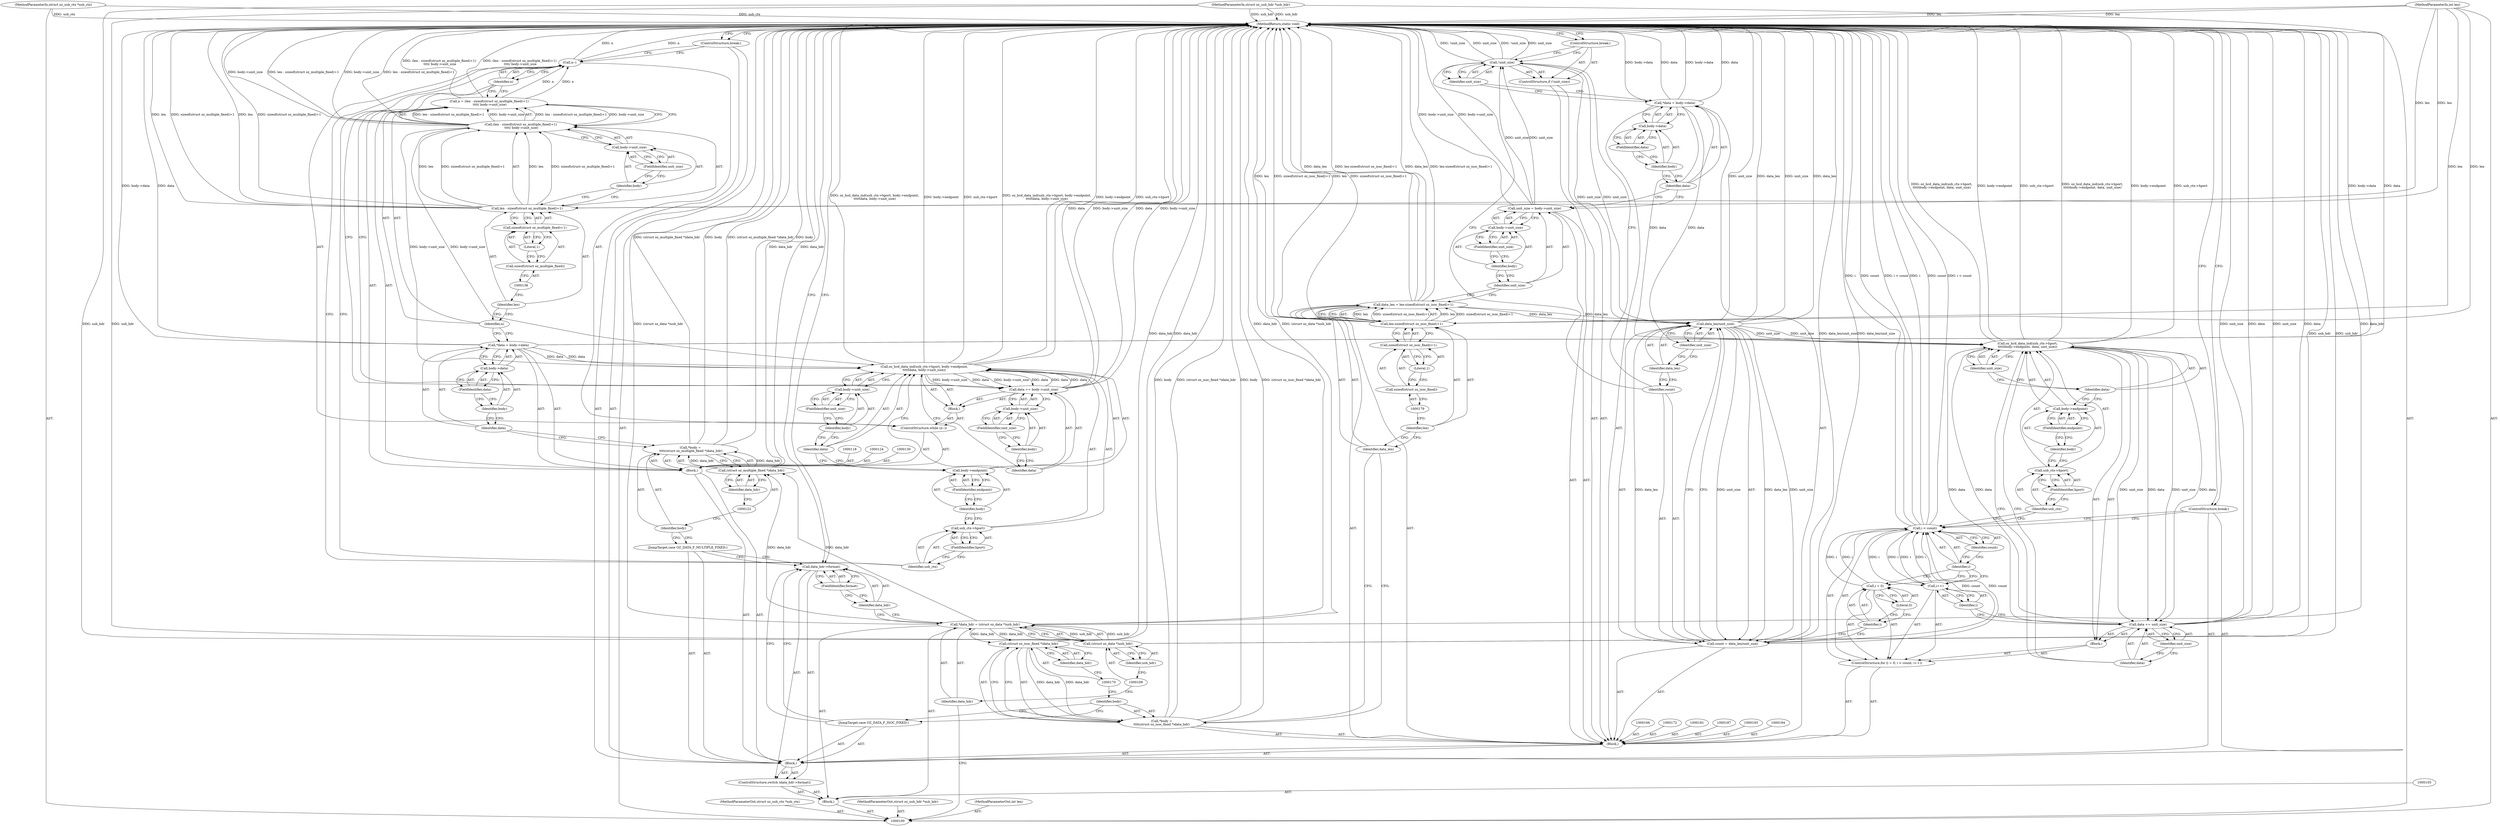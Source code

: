 digraph "1_linux_04bf464a5dfd9ade0dda918e44366c2c61fce80b" {
"1000227" [label="(MethodReturn,static void)"];
"1000101" [label="(MethodParameterIn,struct oz_usb_ctx *usb_ctx)"];
"1000301" [label="(MethodParameterOut,struct oz_usb_ctx *usb_ctx)"];
"1000127" [label="(Call,body->data)"];
"1000128" [label="(Identifier,body)"];
"1000129" [label="(FieldIdentifier,data)"];
"1000125" [label="(Call,*data = body->data)"];
"1000126" [label="(Identifier,data)"];
"1000133" [label="(Call,(len - sizeof(struct oz_multiple_fixed)+1)\n \t\t\t\t/ body->unit_size)"];
"1000134" [label="(Call,len - sizeof(struct oz_multiple_fixed)+1)"];
"1000135" [label="(Identifier,len)"];
"1000136" [label="(Call,sizeof(struct oz_multiple_fixed)+1)"];
"1000137" [label="(Call,sizeof(struct oz_multiple_fixed))"];
"1000117" [label="(Block,)"];
"1000139" [label="(Literal,1)"];
"1000131" [label="(Call,n = (len - sizeof(struct oz_multiple_fixed)+1)\n \t\t\t\t/ body->unit_size)"];
"1000132" [label="(Identifier,n)"];
"1000142" [label="(FieldIdentifier,unit_size)"];
"1000140" [label="(Call,body->unit_size)"];
"1000141" [label="(Identifier,body)"];
"1000144" [label="(Call,n--)"];
"1000145" [label="(Identifier,n)"];
"1000146" [label="(Block,)"];
"1000143" [label="(ControlStructure,while (n--))"];
"1000148" [label="(Call,usb_ctx->hport)"];
"1000149" [label="(Identifier,usb_ctx)"];
"1000150" [label="(FieldIdentifier,hport)"];
"1000151" [label="(Call,body->endpoint)"];
"1000152" [label="(Identifier,body)"];
"1000153" [label="(FieldIdentifier,endpoint)"];
"1000147" [label="(Call,oz_hcd_data_ind(usb_ctx->hport, body->endpoint,\n\t\t\t\t\tdata, body->unit_size))"];
"1000155" [label="(Call,body->unit_size)"];
"1000156" [label="(Identifier,body)"];
"1000157" [label="(FieldIdentifier,unit_size)"];
"1000154" [label="(Identifier,data)"];
"1000160" [label="(Call,body->unit_size)"];
"1000161" [label="(Identifier,body)"];
"1000162" [label="(FieldIdentifier,unit_size)"];
"1000158" [label="(Call,data += body->unit_size)"];
"1000159" [label="(Identifier,data)"];
"1000163" [label="(ControlStructure,break;)"];
"1000102" [label="(MethodParameterIn,struct oz_usb_hdr *usb_hdr)"];
"1000302" [label="(MethodParameterOut,struct oz_usb_hdr *usb_hdr)"];
"1000103" [label="(MethodParameterIn,int len)"];
"1000303" [label="(MethodParameterOut,int len)"];
"1000164" [label="(JumpTarget,case OZ_DATA_F_ISOC_FIXED:)"];
"1000167" [label="(Call,*body =\n\t\t\t\t(struct oz_isoc_fixed *)data_hdr)"];
"1000168" [label="(Identifier,body)"];
"1000171" [label="(Identifier,data_hdr)"];
"1000169" [label="(Call,(struct oz_isoc_fixed *)data_hdr)"];
"1000175" [label="(Call,len-sizeof(struct oz_isoc_fixed)+1)"];
"1000176" [label="(Identifier,len)"];
"1000177" [label="(Call,sizeof(struct oz_isoc_fixed)+1)"];
"1000178" [label="(Call,sizeof(struct oz_isoc_fixed))"];
"1000180" [label="(Literal,1)"];
"1000173" [label="(Call,data_len = len-sizeof(struct oz_isoc_fixed)+1)"];
"1000174" [label="(Identifier,data_len)"];
"1000184" [label="(Call,body->unit_size)"];
"1000185" [label="(Identifier,body)"];
"1000186" [label="(FieldIdentifier,unit_size)"];
"1000182" [label="(Call,unit_size = body->unit_size)"];
"1000183" [label="(Identifier,unit_size)"];
"1000190" [label="(Call,body->data)"];
"1000191" [label="(Identifier,body)"];
"1000192" [label="(FieldIdentifier,data)"];
"1000188" [label="(Call,*data = body->data)"];
"1000189" [label="(Identifier,data)"];
"1000165" [label="(Block,)"];
"1000195" [label="(ControlStructure,if (!unit_size))"];
"1000196" [label="(Call,!unit_size)"];
"1000197" [label="(Identifier,unit_size)"];
"1000104" [label="(Block,)"];
"1000198" [label="(ControlStructure,break;)"];
"1000201" [label="(Call,data_len/unit_size)"];
"1000202" [label="(Identifier,data_len)"];
"1000203" [label="(Identifier,unit_size)"];
"1000199" [label="(Call,count = data_len/unit_size)"];
"1000200" [label="(Identifier,count)"];
"1000207" [label="(Literal,0)"];
"1000208" [label="(Call,i < count)"];
"1000209" [label="(Identifier,i)"];
"1000210" [label="(Identifier,count)"];
"1000211" [label="(Call,i++)"];
"1000212" [label="(Identifier,i)"];
"1000204" [label="(ControlStructure,for (i = 0; i < count; i++))"];
"1000213" [label="(Block,)"];
"1000205" [label="(Call,i = 0)"];
"1000206" [label="(Identifier,i)"];
"1000215" [label="(Call,usb_ctx->hport)"];
"1000216" [label="(Identifier,usb_ctx)"];
"1000217" [label="(FieldIdentifier,hport)"];
"1000214" [label="(Call,oz_hcd_data_ind(usb_ctx->hport,\n\t\t\t\t\tbody->endpoint, data, unit_size))"];
"1000220" [label="(FieldIdentifier,endpoint)"];
"1000221" [label="(Identifier,data)"];
"1000222" [label="(Identifier,unit_size)"];
"1000218" [label="(Call,body->endpoint)"];
"1000219" [label="(Identifier,body)"];
"1000225" [label="(Identifier,unit_size)"];
"1000223" [label="(Call,data += unit_size)"];
"1000224" [label="(Identifier,data)"];
"1000226" [label="(ControlStructure,break;)"];
"1000106" [label="(Call,*data_hdr = (struct oz_data *)usb_hdr)"];
"1000107" [label="(Identifier,data_hdr)"];
"1000108" [label="(Call,(struct oz_data *)usb_hdr)"];
"1000110" [label="(Identifier,usb_hdr)"];
"1000111" [label="(ControlStructure,switch (data_hdr->format))"];
"1000114" [label="(FieldIdentifier,format)"];
"1000115" [label="(Block,)"];
"1000112" [label="(Call,data_hdr->format)"];
"1000113" [label="(Identifier,data_hdr)"];
"1000116" [label="(JumpTarget,case OZ_DATA_F_MULTIPLE_FIXED:)"];
"1000119" [label="(Call,*body =\n \t\t\t\t(struct oz_multiple_fixed *)data_hdr)"];
"1000120" [label="(Identifier,body)"];
"1000123" [label="(Identifier,data_hdr)"];
"1000121" [label="(Call,(struct oz_multiple_fixed *)data_hdr)"];
"1000227" -> "1000100"  [label="AST: "];
"1000227" -> "1000112"  [label="CFG: "];
"1000227" -> "1000163"  [label="CFG: "];
"1000227" -> "1000198"  [label="CFG: "];
"1000227" -> "1000226"  [label="CFG: "];
"1000223" -> "1000227"  [label="DDG: unit_size"];
"1000223" -> "1000227"  [label="DDG: data"];
"1000121" -> "1000227"  [label="DDG: data_hdr"];
"1000125" -> "1000227"  [label="DDG: body->data"];
"1000125" -> "1000227"  [label="DDG: data"];
"1000196" -> "1000227"  [label="DDG: !unit_size"];
"1000196" -> "1000227"  [label="DDG: unit_size"];
"1000147" -> "1000227"  [label="DDG: oz_hcd_data_ind(usb_ctx->hport, body->endpoint,\n\t\t\t\t\tdata, body->unit_size)"];
"1000147" -> "1000227"  [label="DDG: body->endpoint"];
"1000147" -> "1000227"  [label="DDG: usb_ctx->hport"];
"1000158" -> "1000227"  [label="DDG: data"];
"1000158" -> "1000227"  [label="DDG: body->unit_size"];
"1000167" -> "1000227"  [label="DDG: body"];
"1000167" -> "1000227"  [label="DDG: (struct oz_isoc_fixed *)data_hdr"];
"1000199" -> "1000227"  [label="DDG: data_len/unit_size"];
"1000106" -> "1000227"  [label="DDG: (struct oz_data *)usb_hdr"];
"1000106" -> "1000227"  [label="DDG: data_hdr"];
"1000208" -> "1000227"  [label="DDG: i"];
"1000208" -> "1000227"  [label="DDG: count"];
"1000208" -> "1000227"  [label="DDG: i < count"];
"1000188" -> "1000227"  [label="DDG: body->data"];
"1000188" -> "1000227"  [label="DDG: data"];
"1000214" -> "1000227"  [label="DDG: oz_hcd_data_ind(usb_ctx->hport,\n\t\t\t\t\tbody->endpoint, data, unit_size)"];
"1000214" -> "1000227"  [label="DDG: body->endpoint"];
"1000214" -> "1000227"  [label="DDG: usb_ctx->hport"];
"1000133" -> "1000227"  [label="DDG: body->unit_size"];
"1000133" -> "1000227"  [label="DDG: len - sizeof(struct oz_multiple_fixed)+1"];
"1000182" -> "1000227"  [label="DDG: body->unit_size"];
"1000103" -> "1000227"  [label="DDG: len"];
"1000119" -> "1000227"  [label="DDG: (struct oz_multiple_fixed *)data_hdr"];
"1000119" -> "1000227"  [label="DDG: body"];
"1000201" -> "1000227"  [label="DDG: unit_size"];
"1000201" -> "1000227"  [label="DDG: data_len"];
"1000175" -> "1000227"  [label="DDG: len"];
"1000175" -> "1000227"  [label="DDG: sizeof(struct oz_isoc_fixed)+1"];
"1000131" -> "1000227"  [label="DDG: (len - sizeof(struct oz_multiple_fixed)+1)\n \t\t\t\t/ body->unit_size"];
"1000102" -> "1000227"  [label="DDG: usb_hdr"];
"1000134" -> "1000227"  [label="DDG: len"];
"1000134" -> "1000227"  [label="DDG: sizeof(struct oz_multiple_fixed)+1"];
"1000101" -> "1000227"  [label="DDG: usb_ctx"];
"1000108" -> "1000227"  [label="DDG: usb_hdr"];
"1000144" -> "1000227"  [label="DDG: n"];
"1000169" -> "1000227"  [label="DDG: data_hdr"];
"1000173" -> "1000227"  [label="DDG: data_len"];
"1000173" -> "1000227"  [label="DDG: len-sizeof(struct oz_isoc_fixed)+1"];
"1000101" -> "1000100"  [label="AST: "];
"1000101" -> "1000227"  [label="DDG: usb_ctx"];
"1000301" -> "1000100"  [label="AST: "];
"1000127" -> "1000125"  [label="AST: "];
"1000127" -> "1000129"  [label="CFG: "];
"1000128" -> "1000127"  [label="AST: "];
"1000129" -> "1000127"  [label="AST: "];
"1000125" -> "1000127"  [label="CFG: "];
"1000128" -> "1000127"  [label="AST: "];
"1000128" -> "1000126"  [label="CFG: "];
"1000129" -> "1000128"  [label="CFG: "];
"1000129" -> "1000127"  [label="AST: "];
"1000129" -> "1000128"  [label="CFG: "];
"1000127" -> "1000129"  [label="CFG: "];
"1000125" -> "1000117"  [label="AST: "];
"1000125" -> "1000127"  [label="CFG: "];
"1000126" -> "1000125"  [label="AST: "];
"1000127" -> "1000125"  [label="AST: "];
"1000132" -> "1000125"  [label="CFG: "];
"1000125" -> "1000227"  [label="DDG: body->data"];
"1000125" -> "1000227"  [label="DDG: data"];
"1000125" -> "1000147"  [label="DDG: data"];
"1000126" -> "1000125"  [label="AST: "];
"1000126" -> "1000119"  [label="CFG: "];
"1000128" -> "1000126"  [label="CFG: "];
"1000133" -> "1000131"  [label="AST: "];
"1000133" -> "1000140"  [label="CFG: "];
"1000134" -> "1000133"  [label="AST: "];
"1000140" -> "1000133"  [label="AST: "];
"1000131" -> "1000133"  [label="CFG: "];
"1000133" -> "1000227"  [label="DDG: body->unit_size"];
"1000133" -> "1000227"  [label="DDG: len - sizeof(struct oz_multiple_fixed)+1"];
"1000133" -> "1000131"  [label="DDG: len - sizeof(struct oz_multiple_fixed)+1"];
"1000133" -> "1000131"  [label="DDG: body->unit_size"];
"1000134" -> "1000133"  [label="DDG: len"];
"1000134" -> "1000133"  [label="DDG: sizeof(struct oz_multiple_fixed)+1"];
"1000133" -> "1000147"  [label="DDG: body->unit_size"];
"1000134" -> "1000133"  [label="AST: "];
"1000134" -> "1000136"  [label="CFG: "];
"1000135" -> "1000134"  [label="AST: "];
"1000136" -> "1000134"  [label="AST: "];
"1000141" -> "1000134"  [label="CFG: "];
"1000134" -> "1000227"  [label="DDG: len"];
"1000134" -> "1000227"  [label="DDG: sizeof(struct oz_multiple_fixed)+1"];
"1000134" -> "1000133"  [label="DDG: len"];
"1000134" -> "1000133"  [label="DDG: sizeof(struct oz_multiple_fixed)+1"];
"1000103" -> "1000134"  [label="DDG: len"];
"1000135" -> "1000134"  [label="AST: "];
"1000135" -> "1000132"  [label="CFG: "];
"1000138" -> "1000135"  [label="CFG: "];
"1000136" -> "1000134"  [label="AST: "];
"1000136" -> "1000139"  [label="CFG: "];
"1000137" -> "1000136"  [label="AST: "];
"1000139" -> "1000136"  [label="AST: "];
"1000134" -> "1000136"  [label="CFG: "];
"1000137" -> "1000136"  [label="AST: "];
"1000137" -> "1000138"  [label="CFG: "];
"1000138" -> "1000137"  [label="AST: "];
"1000139" -> "1000137"  [label="CFG: "];
"1000117" -> "1000115"  [label="AST: "];
"1000118" -> "1000117"  [label="AST: "];
"1000119" -> "1000117"  [label="AST: "];
"1000124" -> "1000117"  [label="AST: "];
"1000125" -> "1000117"  [label="AST: "];
"1000130" -> "1000117"  [label="AST: "];
"1000131" -> "1000117"  [label="AST: "];
"1000143" -> "1000117"  [label="AST: "];
"1000139" -> "1000136"  [label="AST: "];
"1000139" -> "1000137"  [label="CFG: "];
"1000136" -> "1000139"  [label="CFG: "];
"1000131" -> "1000117"  [label="AST: "];
"1000131" -> "1000133"  [label="CFG: "];
"1000132" -> "1000131"  [label="AST: "];
"1000133" -> "1000131"  [label="AST: "];
"1000145" -> "1000131"  [label="CFG: "];
"1000131" -> "1000227"  [label="DDG: (len - sizeof(struct oz_multiple_fixed)+1)\n \t\t\t\t/ body->unit_size"];
"1000133" -> "1000131"  [label="DDG: len - sizeof(struct oz_multiple_fixed)+1"];
"1000133" -> "1000131"  [label="DDG: body->unit_size"];
"1000131" -> "1000144"  [label="DDG: n"];
"1000132" -> "1000131"  [label="AST: "];
"1000132" -> "1000125"  [label="CFG: "];
"1000135" -> "1000132"  [label="CFG: "];
"1000142" -> "1000140"  [label="AST: "];
"1000142" -> "1000141"  [label="CFG: "];
"1000140" -> "1000142"  [label="CFG: "];
"1000140" -> "1000133"  [label="AST: "];
"1000140" -> "1000142"  [label="CFG: "];
"1000141" -> "1000140"  [label="AST: "];
"1000142" -> "1000140"  [label="AST: "];
"1000133" -> "1000140"  [label="CFG: "];
"1000141" -> "1000140"  [label="AST: "];
"1000141" -> "1000134"  [label="CFG: "];
"1000142" -> "1000141"  [label="CFG: "];
"1000144" -> "1000143"  [label="AST: "];
"1000144" -> "1000145"  [label="CFG: "];
"1000145" -> "1000144"  [label="AST: "];
"1000149" -> "1000144"  [label="CFG: "];
"1000163" -> "1000144"  [label="CFG: "];
"1000144" -> "1000227"  [label="DDG: n"];
"1000131" -> "1000144"  [label="DDG: n"];
"1000145" -> "1000144"  [label="AST: "];
"1000145" -> "1000158"  [label="CFG: "];
"1000145" -> "1000131"  [label="CFG: "];
"1000144" -> "1000145"  [label="CFG: "];
"1000146" -> "1000143"  [label="AST: "];
"1000147" -> "1000146"  [label="AST: "];
"1000158" -> "1000146"  [label="AST: "];
"1000143" -> "1000117"  [label="AST: "];
"1000144" -> "1000143"  [label="AST: "];
"1000146" -> "1000143"  [label="AST: "];
"1000148" -> "1000147"  [label="AST: "];
"1000148" -> "1000150"  [label="CFG: "];
"1000149" -> "1000148"  [label="AST: "];
"1000150" -> "1000148"  [label="AST: "];
"1000152" -> "1000148"  [label="CFG: "];
"1000149" -> "1000148"  [label="AST: "];
"1000149" -> "1000144"  [label="CFG: "];
"1000150" -> "1000149"  [label="CFG: "];
"1000150" -> "1000148"  [label="AST: "];
"1000150" -> "1000149"  [label="CFG: "];
"1000148" -> "1000150"  [label="CFG: "];
"1000151" -> "1000147"  [label="AST: "];
"1000151" -> "1000153"  [label="CFG: "];
"1000152" -> "1000151"  [label="AST: "];
"1000153" -> "1000151"  [label="AST: "];
"1000154" -> "1000151"  [label="CFG: "];
"1000152" -> "1000151"  [label="AST: "];
"1000152" -> "1000148"  [label="CFG: "];
"1000153" -> "1000152"  [label="CFG: "];
"1000153" -> "1000151"  [label="AST: "];
"1000153" -> "1000152"  [label="CFG: "];
"1000151" -> "1000153"  [label="CFG: "];
"1000147" -> "1000146"  [label="AST: "];
"1000147" -> "1000155"  [label="CFG: "];
"1000148" -> "1000147"  [label="AST: "];
"1000151" -> "1000147"  [label="AST: "];
"1000154" -> "1000147"  [label="AST: "];
"1000155" -> "1000147"  [label="AST: "];
"1000159" -> "1000147"  [label="CFG: "];
"1000147" -> "1000227"  [label="DDG: oz_hcd_data_ind(usb_ctx->hport, body->endpoint,\n\t\t\t\t\tdata, body->unit_size)"];
"1000147" -> "1000227"  [label="DDG: body->endpoint"];
"1000147" -> "1000227"  [label="DDG: usb_ctx->hport"];
"1000158" -> "1000147"  [label="DDG: data"];
"1000125" -> "1000147"  [label="DDG: data"];
"1000133" -> "1000147"  [label="DDG: body->unit_size"];
"1000147" -> "1000158"  [label="DDG: body->unit_size"];
"1000147" -> "1000158"  [label="DDG: data"];
"1000155" -> "1000147"  [label="AST: "];
"1000155" -> "1000157"  [label="CFG: "];
"1000156" -> "1000155"  [label="AST: "];
"1000157" -> "1000155"  [label="AST: "];
"1000147" -> "1000155"  [label="CFG: "];
"1000156" -> "1000155"  [label="AST: "];
"1000156" -> "1000154"  [label="CFG: "];
"1000157" -> "1000156"  [label="CFG: "];
"1000157" -> "1000155"  [label="AST: "];
"1000157" -> "1000156"  [label="CFG: "];
"1000155" -> "1000157"  [label="CFG: "];
"1000154" -> "1000147"  [label="AST: "];
"1000154" -> "1000151"  [label="CFG: "];
"1000156" -> "1000154"  [label="CFG: "];
"1000160" -> "1000158"  [label="AST: "];
"1000160" -> "1000162"  [label="CFG: "];
"1000161" -> "1000160"  [label="AST: "];
"1000162" -> "1000160"  [label="AST: "];
"1000158" -> "1000160"  [label="CFG: "];
"1000161" -> "1000160"  [label="AST: "];
"1000161" -> "1000159"  [label="CFG: "];
"1000162" -> "1000161"  [label="CFG: "];
"1000162" -> "1000160"  [label="AST: "];
"1000162" -> "1000161"  [label="CFG: "];
"1000160" -> "1000162"  [label="CFG: "];
"1000158" -> "1000146"  [label="AST: "];
"1000158" -> "1000160"  [label="CFG: "];
"1000159" -> "1000158"  [label="AST: "];
"1000160" -> "1000158"  [label="AST: "];
"1000145" -> "1000158"  [label="CFG: "];
"1000158" -> "1000227"  [label="DDG: data"];
"1000158" -> "1000227"  [label="DDG: body->unit_size"];
"1000158" -> "1000147"  [label="DDG: data"];
"1000147" -> "1000158"  [label="DDG: body->unit_size"];
"1000147" -> "1000158"  [label="DDG: data"];
"1000159" -> "1000158"  [label="AST: "];
"1000159" -> "1000147"  [label="CFG: "];
"1000161" -> "1000159"  [label="CFG: "];
"1000163" -> "1000115"  [label="AST: "];
"1000163" -> "1000144"  [label="CFG: "];
"1000227" -> "1000163"  [label="CFG: "];
"1000102" -> "1000100"  [label="AST: "];
"1000102" -> "1000227"  [label="DDG: usb_hdr"];
"1000102" -> "1000108"  [label="DDG: usb_hdr"];
"1000302" -> "1000100"  [label="AST: "];
"1000103" -> "1000100"  [label="AST: "];
"1000103" -> "1000227"  [label="DDG: len"];
"1000103" -> "1000134"  [label="DDG: len"];
"1000103" -> "1000175"  [label="DDG: len"];
"1000303" -> "1000100"  [label="AST: "];
"1000164" -> "1000115"  [label="AST: "];
"1000164" -> "1000112"  [label="CFG: "];
"1000168" -> "1000164"  [label="CFG: "];
"1000167" -> "1000165"  [label="AST: "];
"1000167" -> "1000169"  [label="CFG: "];
"1000168" -> "1000167"  [label="AST: "];
"1000169" -> "1000167"  [label="AST: "];
"1000174" -> "1000167"  [label="CFG: "];
"1000167" -> "1000227"  [label="DDG: body"];
"1000167" -> "1000227"  [label="DDG: (struct oz_isoc_fixed *)data_hdr"];
"1000169" -> "1000167"  [label="DDG: data_hdr"];
"1000168" -> "1000167"  [label="AST: "];
"1000168" -> "1000164"  [label="CFG: "];
"1000170" -> "1000168"  [label="CFG: "];
"1000171" -> "1000169"  [label="AST: "];
"1000171" -> "1000170"  [label="CFG: "];
"1000169" -> "1000171"  [label="CFG: "];
"1000169" -> "1000167"  [label="AST: "];
"1000169" -> "1000171"  [label="CFG: "];
"1000170" -> "1000169"  [label="AST: "];
"1000171" -> "1000169"  [label="AST: "];
"1000167" -> "1000169"  [label="CFG: "];
"1000169" -> "1000227"  [label="DDG: data_hdr"];
"1000169" -> "1000167"  [label="DDG: data_hdr"];
"1000106" -> "1000169"  [label="DDG: data_hdr"];
"1000175" -> "1000173"  [label="AST: "];
"1000175" -> "1000177"  [label="CFG: "];
"1000176" -> "1000175"  [label="AST: "];
"1000177" -> "1000175"  [label="AST: "];
"1000173" -> "1000175"  [label="CFG: "];
"1000175" -> "1000227"  [label="DDG: len"];
"1000175" -> "1000227"  [label="DDG: sizeof(struct oz_isoc_fixed)+1"];
"1000175" -> "1000173"  [label="DDG: len"];
"1000175" -> "1000173"  [label="DDG: sizeof(struct oz_isoc_fixed)+1"];
"1000103" -> "1000175"  [label="DDG: len"];
"1000176" -> "1000175"  [label="AST: "];
"1000176" -> "1000174"  [label="CFG: "];
"1000179" -> "1000176"  [label="CFG: "];
"1000177" -> "1000175"  [label="AST: "];
"1000177" -> "1000180"  [label="CFG: "];
"1000178" -> "1000177"  [label="AST: "];
"1000180" -> "1000177"  [label="AST: "];
"1000175" -> "1000177"  [label="CFG: "];
"1000178" -> "1000177"  [label="AST: "];
"1000178" -> "1000179"  [label="CFG: "];
"1000179" -> "1000178"  [label="AST: "];
"1000180" -> "1000178"  [label="CFG: "];
"1000180" -> "1000177"  [label="AST: "];
"1000180" -> "1000178"  [label="CFG: "];
"1000177" -> "1000180"  [label="CFG: "];
"1000173" -> "1000165"  [label="AST: "];
"1000173" -> "1000175"  [label="CFG: "];
"1000174" -> "1000173"  [label="AST: "];
"1000175" -> "1000173"  [label="AST: "];
"1000183" -> "1000173"  [label="CFG: "];
"1000173" -> "1000227"  [label="DDG: data_len"];
"1000173" -> "1000227"  [label="DDG: len-sizeof(struct oz_isoc_fixed)+1"];
"1000175" -> "1000173"  [label="DDG: len"];
"1000175" -> "1000173"  [label="DDG: sizeof(struct oz_isoc_fixed)+1"];
"1000173" -> "1000201"  [label="DDG: data_len"];
"1000174" -> "1000173"  [label="AST: "];
"1000174" -> "1000167"  [label="CFG: "];
"1000176" -> "1000174"  [label="CFG: "];
"1000184" -> "1000182"  [label="AST: "];
"1000184" -> "1000186"  [label="CFG: "];
"1000185" -> "1000184"  [label="AST: "];
"1000186" -> "1000184"  [label="AST: "];
"1000182" -> "1000184"  [label="CFG: "];
"1000185" -> "1000184"  [label="AST: "];
"1000185" -> "1000183"  [label="CFG: "];
"1000186" -> "1000185"  [label="CFG: "];
"1000186" -> "1000184"  [label="AST: "];
"1000186" -> "1000185"  [label="CFG: "];
"1000184" -> "1000186"  [label="CFG: "];
"1000182" -> "1000165"  [label="AST: "];
"1000182" -> "1000184"  [label="CFG: "];
"1000183" -> "1000182"  [label="AST: "];
"1000184" -> "1000182"  [label="AST: "];
"1000189" -> "1000182"  [label="CFG: "];
"1000182" -> "1000227"  [label="DDG: body->unit_size"];
"1000182" -> "1000196"  [label="DDG: unit_size"];
"1000183" -> "1000182"  [label="AST: "];
"1000183" -> "1000173"  [label="CFG: "];
"1000185" -> "1000183"  [label="CFG: "];
"1000190" -> "1000188"  [label="AST: "];
"1000190" -> "1000192"  [label="CFG: "];
"1000191" -> "1000190"  [label="AST: "];
"1000192" -> "1000190"  [label="AST: "];
"1000188" -> "1000190"  [label="CFG: "];
"1000191" -> "1000190"  [label="AST: "];
"1000191" -> "1000189"  [label="CFG: "];
"1000192" -> "1000191"  [label="CFG: "];
"1000192" -> "1000190"  [label="AST: "];
"1000192" -> "1000191"  [label="CFG: "];
"1000190" -> "1000192"  [label="CFG: "];
"1000188" -> "1000165"  [label="AST: "];
"1000188" -> "1000190"  [label="CFG: "];
"1000189" -> "1000188"  [label="AST: "];
"1000190" -> "1000188"  [label="AST: "];
"1000197" -> "1000188"  [label="CFG: "];
"1000188" -> "1000227"  [label="DDG: body->data"];
"1000188" -> "1000227"  [label="DDG: data"];
"1000188" -> "1000214"  [label="DDG: data"];
"1000189" -> "1000188"  [label="AST: "];
"1000189" -> "1000182"  [label="CFG: "];
"1000191" -> "1000189"  [label="CFG: "];
"1000165" -> "1000115"  [label="AST: "];
"1000166" -> "1000165"  [label="AST: "];
"1000167" -> "1000165"  [label="AST: "];
"1000172" -> "1000165"  [label="AST: "];
"1000173" -> "1000165"  [label="AST: "];
"1000181" -> "1000165"  [label="AST: "];
"1000182" -> "1000165"  [label="AST: "];
"1000187" -> "1000165"  [label="AST: "];
"1000188" -> "1000165"  [label="AST: "];
"1000193" -> "1000165"  [label="AST: "];
"1000194" -> "1000165"  [label="AST: "];
"1000195" -> "1000165"  [label="AST: "];
"1000199" -> "1000165"  [label="AST: "];
"1000204" -> "1000165"  [label="AST: "];
"1000195" -> "1000165"  [label="AST: "];
"1000196" -> "1000195"  [label="AST: "];
"1000198" -> "1000195"  [label="AST: "];
"1000196" -> "1000195"  [label="AST: "];
"1000196" -> "1000197"  [label="CFG: "];
"1000197" -> "1000196"  [label="AST: "];
"1000198" -> "1000196"  [label="CFG: "];
"1000200" -> "1000196"  [label="CFG: "];
"1000196" -> "1000227"  [label="DDG: !unit_size"];
"1000196" -> "1000227"  [label="DDG: unit_size"];
"1000182" -> "1000196"  [label="DDG: unit_size"];
"1000196" -> "1000201"  [label="DDG: unit_size"];
"1000197" -> "1000196"  [label="AST: "];
"1000197" -> "1000188"  [label="CFG: "];
"1000196" -> "1000197"  [label="CFG: "];
"1000104" -> "1000100"  [label="AST: "];
"1000105" -> "1000104"  [label="AST: "];
"1000106" -> "1000104"  [label="AST: "];
"1000111" -> "1000104"  [label="AST: "];
"1000198" -> "1000195"  [label="AST: "];
"1000198" -> "1000196"  [label="CFG: "];
"1000227" -> "1000198"  [label="CFG: "];
"1000201" -> "1000199"  [label="AST: "];
"1000201" -> "1000203"  [label="CFG: "];
"1000202" -> "1000201"  [label="AST: "];
"1000203" -> "1000201"  [label="AST: "];
"1000199" -> "1000201"  [label="CFG: "];
"1000201" -> "1000227"  [label="DDG: unit_size"];
"1000201" -> "1000227"  [label="DDG: data_len"];
"1000201" -> "1000199"  [label="DDG: data_len"];
"1000201" -> "1000199"  [label="DDG: unit_size"];
"1000173" -> "1000201"  [label="DDG: data_len"];
"1000196" -> "1000201"  [label="DDG: unit_size"];
"1000201" -> "1000214"  [label="DDG: unit_size"];
"1000202" -> "1000201"  [label="AST: "];
"1000202" -> "1000200"  [label="CFG: "];
"1000203" -> "1000202"  [label="CFG: "];
"1000203" -> "1000201"  [label="AST: "];
"1000203" -> "1000202"  [label="CFG: "];
"1000201" -> "1000203"  [label="CFG: "];
"1000199" -> "1000165"  [label="AST: "];
"1000199" -> "1000201"  [label="CFG: "];
"1000200" -> "1000199"  [label="AST: "];
"1000201" -> "1000199"  [label="AST: "];
"1000206" -> "1000199"  [label="CFG: "];
"1000199" -> "1000227"  [label="DDG: data_len/unit_size"];
"1000201" -> "1000199"  [label="DDG: data_len"];
"1000201" -> "1000199"  [label="DDG: unit_size"];
"1000199" -> "1000208"  [label="DDG: count"];
"1000200" -> "1000199"  [label="AST: "];
"1000200" -> "1000196"  [label="CFG: "];
"1000202" -> "1000200"  [label="CFG: "];
"1000207" -> "1000205"  [label="AST: "];
"1000207" -> "1000206"  [label="CFG: "];
"1000205" -> "1000207"  [label="CFG: "];
"1000208" -> "1000204"  [label="AST: "];
"1000208" -> "1000210"  [label="CFG: "];
"1000209" -> "1000208"  [label="AST: "];
"1000210" -> "1000208"  [label="AST: "];
"1000216" -> "1000208"  [label="CFG: "];
"1000226" -> "1000208"  [label="CFG: "];
"1000208" -> "1000227"  [label="DDG: i"];
"1000208" -> "1000227"  [label="DDG: count"];
"1000208" -> "1000227"  [label="DDG: i < count"];
"1000205" -> "1000208"  [label="DDG: i"];
"1000211" -> "1000208"  [label="DDG: i"];
"1000199" -> "1000208"  [label="DDG: count"];
"1000208" -> "1000211"  [label="DDG: i"];
"1000209" -> "1000208"  [label="AST: "];
"1000209" -> "1000205"  [label="CFG: "];
"1000209" -> "1000211"  [label="CFG: "];
"1000210" -> "1000209"  [label="CFG: "];
"1000210" -> "1000208"  [label="AST: "];
"1000210" -> "1000209"  [label="CFG: "];
"1000208" -> "1000210"  [label="CFG: "];
"1000211" -> "1000204"  [label="AST: "];
"1000211" -> "1000212"  [label="CFG: "];
"1000212" -> "1000211"  [label="AST: "];
"1000209" -> "1000211"  [label="CFG: "];
"1000211" -> "1000208"  [label="DDG: i"];
"1000208" -> "1000211"  [label="DDG: i"];
"1000212" -> "1000211"  [label="AST: "];
"1000212" -> "1000223"  [label="CFG: "];
"1000211" -> "1000212"  [label="CFG: "];
"1000204" -> "1000165"  [label="AST: "];
"1000205" -> "1000204"  [label="AST: "];
"1000208" -> "1000204"  [label="AST: "];
"1000211" -> "1000204"  [label="AST: "];
"1000213" -> "1000204"  [label="AST: "];
"1000213" -> "1000204"  [label="AST: "];
"1000214" -> "1000213"  [label="AST: "];
"1000223" -> "1000213"  [label="AST: "];
"1000205" -> "1000204"  [label="AST: "];
"1000205" -> "1000207"  [label="CFG: "];
"1000206" -> "1000205"  [label="AST: "];
"1000207" -> "1000205"  [label="AST: "];
"1000209" -> "1000205"  [label="CFG: "];
"1000205" -> "1000208"  [label="DDG: i"];
"1000206" -> "1000205"  [label="AST: "];
"1000206" -> "1000199"  [label="CFG: "];
"1000207" -> "1000206"  [label="CFG: "];
"1000215" -> "1000214"  [label="AST: "];
"1000215" -> "1000217"  [label="CFG: "];
"1000216" -> "1000215"  [label="AST: "];
"1000217" -> "1000215"  [label="AST: "];
"1000219" -> "1000215"  [label="CFG: "];
"1000216" -> "1000215"  [label="AST: "];
"1000216" -> "1000208"  [label="CFG: "];
"1000217" -> "1000216"  [label="CFG: "];
"1000217" -> "1000215"  [label="AST: "];
"1000217" -> "1000216"  [label="CFG: "];
"1000215" -> "1000217"  [label="CFG: "];
"1000214" -> "1000213"  [label="AST: "];
"1000214" -> "1000222"  [label="CFG: "];
"1000215" -> "1000214"  [label="AST: "];
"1000218" -> "1000214"  [label="AST: "];
"1000221" -> "1000214"  [label="AST: "];
"1000222" -> "1000214"  [label="AST: "];
"1000224" -> "1000214"  [label="CFG: "];
"1000214" -> "1000227"  [label="DDG: oz_hcd_data_ind(usb_ctx->hport,\n\t\t\t\t\tbody->endpoint, data, unit_size)"];
"1000214" -> "1000227"  [label="DDG: body->endpoint"];
"1000214" -> "1000227"  [label="DDG: usb_ctx->hport"];
"1000188" -> "1000214"  [label="DDG: data"];
"1000223" -> "1000214"  [label="DDG: data"];
"1000201" -> "1000214"  [label="DDG: unit_size"];
"1000214" -> "1000223"  [label="DDG: unit_size"];
"1000214" -> "1000223"  [label="DDG: data"];
"1000220" -> "1000218"  [label="AST: "];
"1000220" -> "1000219"  [label="CFG: "];
"1000218" -> "1000220"  [label="CFG: "];
"1000221" -> "1000214"  [label="AST: "];
"1000221" -> "1000218"  [label="CFG: "];
"1000222" -> "1000221"  [label="CFG: "];
"1000222" -> "1000214"  [label="AST: "];
"1000222" -> "1000221"  [label="CFG: "];
"1000214" -> "1000222"  [label="CFG: "];
"1000218" -> "1000214"  [label="AST: "];
"1000218" -> "1000220"  [label="CFG: "];
"1000219" -> "1000218"  [label="AST: "];
"1000220" -> "1000218"  [label="AST: "];
"1000221" -> "1000218"  [label="CFG: "];
"1000219" -> "1000218"  [label="AST: "];
"1000219" -> "1000215"  [label="CFG: "];
"1000220" -> "1000219"  [label="CFG: "];
"1000225" -> "1000223"  [label="AST: "];
"1000225" -> "1000224"  [label="CFG: "];
"1000223" -> "1000225"  [label="CFG: "];
"1000223" -> "1000213"  [label="AST: "];
"1000223" -> "1000225"  [label="CFG: "];
"1000224" -> "1000223"  [label="AST: "];
"1000225" -> "1000223"  [label="AST: "];
"1000212" -> "1000223"  [label="CFG: "];
"1000223" -> "1000227"  [label="DDG: unit_size"];
"1000223" -> "1000227"  [label="DDG: data"];
"1000223" -> "1000214"  [label="DDG: data"];
"1000214" -> "1000223"  [label="DDG: unit_size"];
"1000214" -> "1000223"  [label="DDG: data"];
"1000224" -> "1000223"  [label="AST: "];
"1000224" -> "1000214"  [label="CFG: "];
"1000225" -> "1000224"  [label="CFG: "];
"1000226" -> "1000115"  [label="AST: "];
"1000226" -> "1000208"  [label="CFG: "];
"1000227" -> "1000226"  [label="CFG: "];
"1000106" -> "1000104"  [label="AST: "];
"1000106" -> "1000108"  [label="CFG: "];
"1000107" -> "1000106"  [label="AST: "];
"1000108" -> "1000106"  [label="AST: "];
"1000113" -> "1000106"  [label="CFG: "];
"1000106" -> "1000227"  [label="DDG: (struct oz_data *)usb_hdr"];
"1000106" -> "1000227"  [label="DDG: data_hdr"];
"1000108" -> "1000106"  [label="DDG: usb_hdr"];
"1000106" -> "1000121"  [label="DDG: data_hdr"];
"1000106" -> "1000169"  [label="DDG: data_hdr"];
"1000107" -> "1000106"  [label="AST: "];
"1000107" -> "1000100"  [label="CFG: "];
"1000109" -> "1000107"  [label="CFG: "];
"1000108" -> "1000106"  [label="AST: "];
"1000108" -> "1000110"  [label="CFG: "];
"1000109" -> "1000108"  [label="AST: "];
"1000110" -> "1000108"  [label="AST: "];
"1000106" -> "1000108"  [label="CFG: "];
"1000108" -> "1000227"  [label="DDG: usb_hdr"];
"1000108" -> "1000106"  [label="DDG: usb_hdr"];
"1000102" -> "1000108"  [label="DDG: usb_hdr"];
"1000110" -> "1000108"  [label="AST: "];
"1000110" -> "1000109"  [label="CFG: "];
"1000108" -> "1000110"  [label="CFG: "];
"1000111" -> "1000104"  [label="AST: "];
"1000112" -> "1000111"  [label="AST: "];
"1000115" -> "1000111"  [label="AST: "];
"1000114" -> "1000112"  [label="AST: "];
"1000114" -> "1000113"  [label="CFG: "];
"1000112" -> "1000114"  [label="CFG: "];
"1000115" -> "1000111"  [label="AST: "];
"1000116" -> "1000115"  [label="AST: "];
"1000117" -> "1000115"  [label="AST: "];
"1000163" -> "1000115"  [label="AST: "];
"1000164" -> "1000115"  [label="AST: "];
"1000165" -> "1000115"  [label="AST: "];
"1000226" -> "1000115"  [label="AST: "];
"1000112" -> "1000111"  [label="AST: "];
"1000112" -> "1000114"  [label="CFG: "];
"1000113" -> "1000112"  [label="AST: "];
"1000114" -> "1000112"  [label="AST: "];
"1000116" -> "1000112"  [label="CFG: "];
"1000164" -> "1000112"  [label="CFG: "];
"1000227" -> "1000112"  [label="CFG: "];
"1000113" -> "1000112"  [label="AST: "];
"1000113" -> "1000106"  [label="CFG: "];
"1000114" -> "1000113"  [label="CFG: "];
"1000116" -> "1000115"  [label="AST: "];
"1000116" -> "1000112"  [label="CFG: "];
"1000120" -> "1000116"  [label="CFG: "];
"1000119" -> "1000117"  [label="AST: "];
"1000119" -> "1000121"  [label="CFG: "];
"1000120" -> "1000119"  [label="AST: "];
"1000121" -> "1000119"  [label="AST: "];
"1000126" -> "1000119"  [label="CFG: "];
"1000119" -> "1000227"  [label="DDG: (struct oz_multiple_fixed *)data_hdr"];
"1000119" -> "1000227"  [label="DDG: body"];
"1000121" -> "1000119"  [label="DDG: data_hdr"];
"1000120" -> "1000119"  [label="AST: "];
"1000120" -> "1000116"  [label="CFG: "];
"1000122" -> "1000120"  [label="CFG: "];
"1000123" -> "1000121"  [label="AST: "];
"1000123" -> "1000122"  [label="CFG: "];
"1000121" -> "1000123"  [label="CFG: "];
"1000121" -> "1000119"  [label="AST: "];
"1000121" -> "1000123"  [label="CFG: "];
"1000122" -> "1000121"  [label="AST: "];
"1000123" -> "1000121"  [label="AST: "];
"1000119" -> "1000121"  [label="CFG: "];
"1000121" -> "1000227"  [label="DDG: data_hdr"];
"1000121" -> "1000119"  [label="DDG: data_hdr"];
"1000106" -> "1000121"  [label="DDG: data_hdr"];
}
